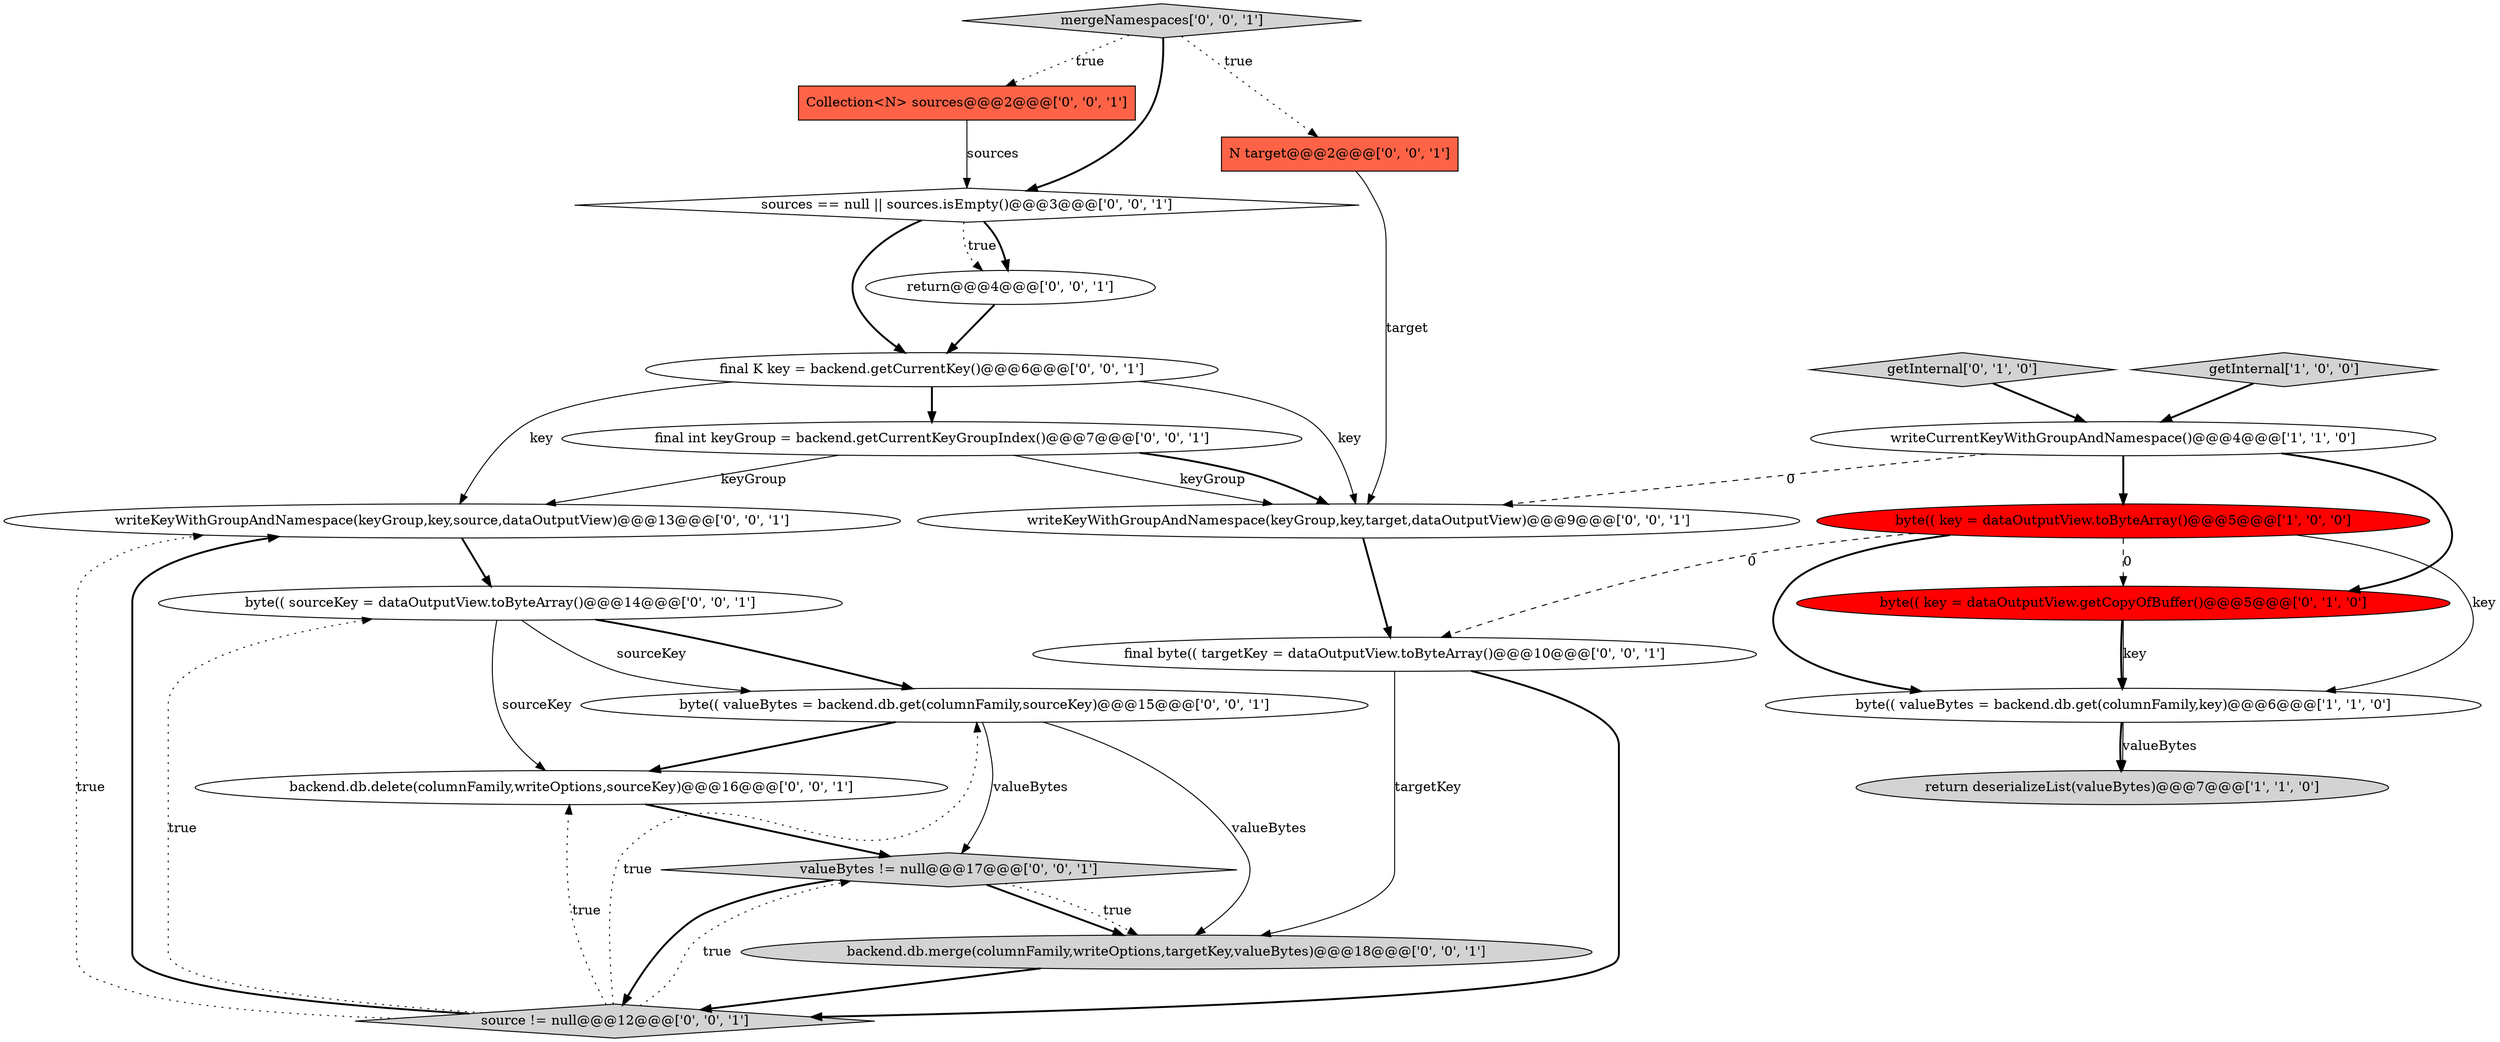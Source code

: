 digraph {
17 [style = filled, label = "mergeNamespaces['0', '0', '1']", fillcolor = lightgray, shape = diamond image = "AAA0AAABBB3BBB"];
12 [style = filled, label = "source != null@@@12@@@['0', '0', '1']", fillcolor = lightgray, shape = diamond image = "AAA0AAABBB3BBB"];
18 [style = filled, label = "final int keyGroup = backend.getCurrentKeyGroupIndex()@@@7@@@['0', '0', '1']", fillcolor = white, shape = ellipse image = "AAA0AAABBB3BBB"];
5 [style = filled, label = "getInternal['0', '1', '0']", fillcolor = lightgray, shape = diamond image = "AAA0AAABBB2BBB"];
13 [style = filled, label = "byte(( sourceKey = dataOutputView.toByteArray()@@@14@@@['0', '0', '1']", fillcolor = white, shape = ellipse image = "AAA0AAABBB3BBB"];
4 [style = filled, label = "return deserializeList(valueBytes)@@@7@@@['1', '1', '0']", fillcolor = lightgray, shape = ellipse image = "AAA0AAABBB1BBB"];
11 [style = filled, label = "final K key = backend.getCurrentKey()@@@6@@@['0', '0', '1']", fillcolor = white, shape = ellipse image = "AAA0AAABBB3BBB"];
10 [style = filled, label = "byte(( valueBytes = backend.db.get(columnFamily,sourceKey)@@@15@@@['0', '0', '1']", fillcolor = white, shape = ellipse image = "AAA0AAABBB3BBB"];
8 [style = filled, label = "writeKeyWithGroupAndNamespace(keyGroup,key,source,dataOutputView)@@@13@@@['0', '0', '1']", fillcolor = white, shape = ellipse image = "AAA0AAABBB3BBB"];
7 [style = filled, label = "backend.db.delete(columnFamily,writeOptions,sourceKey)@@@16@@@['0', '0', '1']", fillcolor = white, shape = ellipse image = "AAA0AAABBB3BBB"];
21 [style = filled, label = "valueBytes != null@@@17@@@['0', '0', '1']", fillcolor = lightgray, shape = diamond image = "AAA0AAABBB3BBB"];
9 [style = filled, label = "sources == null || sources.isEmpty()@@@3@@@['0', '0', '1']", fillcolor = white, shape = diamond image = "AAA0AAABBB3BBB"];
14 [style = filled, label = "return@@@4@@@['0', '0', '1']", fillcolor = white, shape = ellipse image = "AAA0AAABBB3BBB"];
20 [style = filled, label = "final byte(( targetKey = dataOutputView.toByteArray()@@@10@@@['0', '0', '1']", fillcolor = white, shape = ellipse image = "AAA0AAABBB3BBB"];
3 [style = filled, label = "getInternal['1', '0', '0']", fillcolor = lightgray, shape = diamond image = "AAA0AAABBB1BBB"];
16 [style = filled, label = "backend.db.merge(columnFamily,writeOptions,targetKey,valueBytes)@@@18@@@['0', '0', '1']", fillcolor = lightgray, shape = ellipse image = "AAA0AAABBB3BBB"];
15 [style = filled, label = "Collection<N> sources@@@2@@@['0', '0', '1']", fillcolor = tomato, shape = box image = "AAA0AAABBB3BBB"];
6 [style = filled, label = "byte(( key = dataOutputView.getCopyOfBuffer()@@@5@@@['0', '1', '0']", fillcolor = red, shape = ellipse image = "AAA1AAABBB2BBB"];
1 [style = filled, label = "byte(( key = dataOutputView.toByteArray()@@@5@@@['1', '0', '0']", fillcolor = red, shape = ellipse image = "AAA1AAABBB1BBB"];
0 [style = filled, label = "writeCurrentKeyWithGroupAndNamespace()@@@4@@@['1', '1', '0']", fillcolor = white, shape = ellipse image = "AAA0AAABBB1BBB"];
19 [style = filled, label = "N target@@@2@@@['0', '0', '1']", fillcolor = tomato, shape = box image = "AAA0AAABBB3BBB"];
2 [style = filled, label = "byte(( valueBytes = backend.db.get(columnFamily,key)@@@6@@@['1', '1', '0']", fillcolor = white, shape = ellipse image = "AAA0AAABBB1BBB"];
22 [style = filled, label = "writeKeyWithGroupAndNamespace(keyGroup,key,target,dataOutputView)@@@9@@@['0', '0', '1']", fillcolor = white, shape = ellipse image = "AAA0AAABBB3BBB"];
13->10 [style = bold, label=""];
18->22 [style = solid, label="keyGroup"];
9->11 [style = bold, label=""];
0->6 [style = bold, label=""];
12->8 [style = dotted, label="true"];
10->21 [style = solid, label="valueBytes"];
20->16 [style = solid, label="targetKey"];
17->9 [style = bold, label=""];
10->16 [style = solid, label="valueBytes"];
1->2 [style = solid, label="key"];
2->4 [style = bold, label=""];
10->7 [style = bold, label=""];
6->2 [style = solid, label="key"];
12->21 [style = dotted, label="true"];
9->14 [style = dotted, label="true"];
11->18 [style = bold, label=""];
3->0 [style = bold, label=""];
0->22 [style = dashed, label="0"];
19->22 [style = solid, label="target"];
21->12 [style = bold, label=""];
6->2 [style = bold, label=""];
1->20 [style = dashed, label="0"];
13->7 [style = solid, label="sourceKey"];
12->13 [style = dotted, label="true"];
18->22 [style = bold, label=""];
13->10 [style = solid, label="sourceKey"];
17->15 [style = dotted, label="true"];
12->10 [style = dotted, label="true"];
5->0 [style = bold, label=""];
22->20 [style = bold, label=""];
12->8 [style = bold, label=""];
0->1 [style = bold, label=""];
1->6 [style = dashed, label="0"];
20->12 [style = bold, label=""];
11->8 [style = solid, label="key"];
17->19 [style = dotted, label="true"];
9->14 [style = bold, label=""];
2->4 [style = solid, label="valueBytes"];
21->16 [style = bold, label=""];
7->21 [style = bold, label=""];
15->9 [style = solid, label="sources"];
18->8 [style = solid, label="keyGroup"];
11->22 [style = solid, label="key"];
1->2 [style = bold, label=""];
21->16 [style = dotted, label="true"];
12->7 [style = dotted, label="true"];
14->11 [style = bold, label=""];
16->12 [style = bold, label=""];
8->13 [style = bold, label=""];
}
